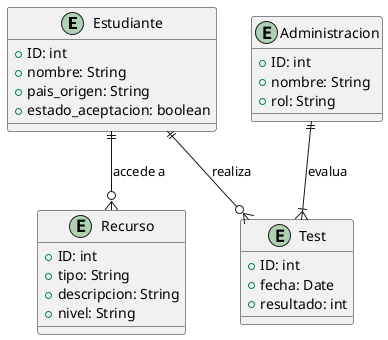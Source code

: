 @startuml
entity "Estudiante" {
  +ID: int
  +nombre: String
  +pais_origen: String
  +estado_aceptacion: boolean
}

entity "Test" {
  +ID: int
  +fecha: Date
  +resultado: int
}

entity "Recurso" {
  +ID: int
  +tipo: String
  +descripcion: String
  +nivel: String
}

entity "Administracion" {
  +ID: int
  +nombre: String
  +rol: String
}

Estudiante ||--o{ Test : "realiza"
Estudiante ||--o{ Recurso : "accede a"
Administracion ||--|{ Test : "evalua"
@enduml
